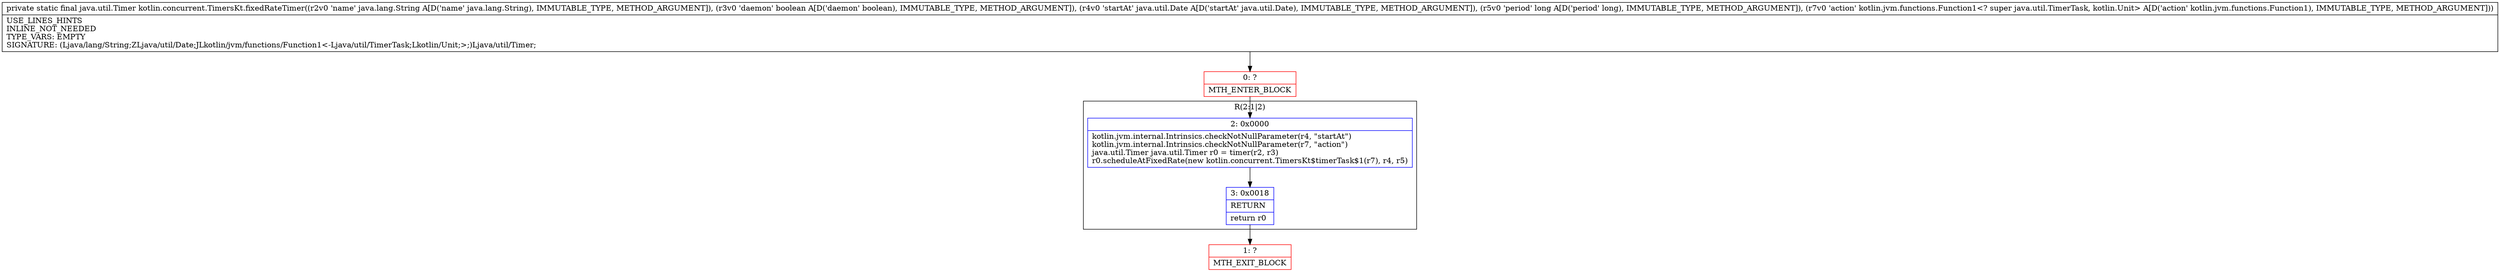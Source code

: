 digraph "CFG forkotlin.concurrent.TimersKt.fixedRateTimer(Ljava\/lang\/String;ZLjava\/util\/Date;JLkotlin\/jvm\/functions\/Function1;)Ljava\/util\/Timer;" {
subgraph cluster_Region_629368574 {
label = "R(2:1|2)";
node [shape=record,color=blue];
Node_2 [shape=record,label="{2\:\ 0x0000|kotlin.jvm.internal.Intrinsics.checkNotNullParameter(r4, \"startAt\")\lkotlin.jvm.internal.Intrinsics.checkNotNullParameter(r7, \"action\")\ljava.util.Timer java.util.Timer r0 = timer(r2, r3)\lr0.scheduleAtFixedRate(new kotlin.concurrent.TimersKt$timerTask$1(r7), r4, r5)\l}"];
Node_3 [shape=record,label="{3\:\ 0x0018|RETURN\l|return r0\l}"];
}
Node_0 [shape=record,color=red,label="{0\:\ ?|MTH_ENTER_BLOCK\l}"];
Node_1 [shape=record,color=red,label="{1\:\ ?|MTH_EXIT_BLOCK\l}"];
MethodNode[shape=record,label="{private static final java.util.Timer kotlin.concurrent.TimersKt.fixedRateTimer((r2v0 'name' java.lang.String A[D('name' java.lang.String), IMMUTABLE_TYPE, METHOD_ARGUMENT]), (r3v0 'daemon' boolean A[D('daemon' boolean), IMMUTABLE_TYPE, METHOD_ARGUMENT]), (r4v0 'startAt' java.util.Date A[D('startAt' java.util.Date), IMMUTABLE_TYPE, METHOD_ARGUMENT]), (r5v0 'period' long A[D('period' long), IMMUTABLE_TYPE, METHOD_ARGUMENT]), (r7v0 'action' kotlin.jvm.functions.Function1\<? super java.util.TimerTask, kotlin.Unit\> A[D('action' kotlin.jvm.functions.Function1), IMMUTABLE_TYPE, METHOD_ARGUMENT]))  | USE_LINES_HINTS\lINLINE_NOT_NEEDED\lTYPE_VARS: EMPTY\lSIGNATURE: (Ljava\/lang\/String;ZLjava\/util\/Date;JLkotlin\/jvm\/functions\/Function1\<\-Ljava\/util\/TimerTask;Lkotlin\/Unit;\>;)Ljava\/util\/Timer;\l}"];
MethodNode -> Node_0;Node_2 -> Node_3;
Node_3 -> Node_1;
Node_0 -> Node_2;
}

